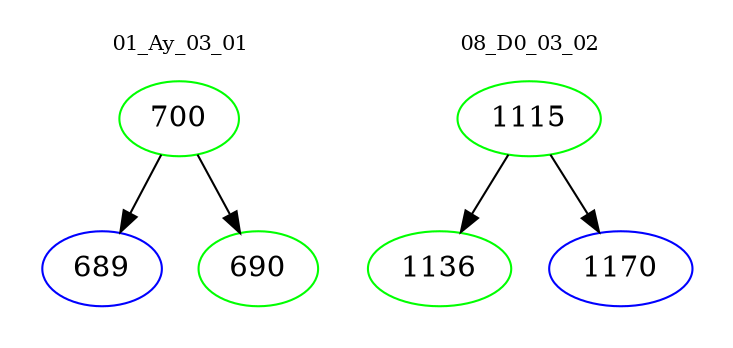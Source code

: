 digraph{
subgraph cluster_0 {
color = white
label = "01_Ay_03_01";
fontsize=10;
T0_700 [label="700", color="green"]
T0_700 -> T0_689 [color="black"]
T0_689 [label="689", color="blue"]
T0_700 -> T0_690 [color="black"]
T0_690 [label="690", color="green"]
}
subgraph cluster_1 {
color = white
label = "08_D0_03_02";
fontsize=10;
T1_1115 [label="1115", color="green"]
T1_1115 -> T1_1136 [color="black"]
T1_1136 [label="1136", color="green"]
T1_1115 -> T1_1170 [color="black"]
T1_1170 [label="1170", color="blue"]
}
}
